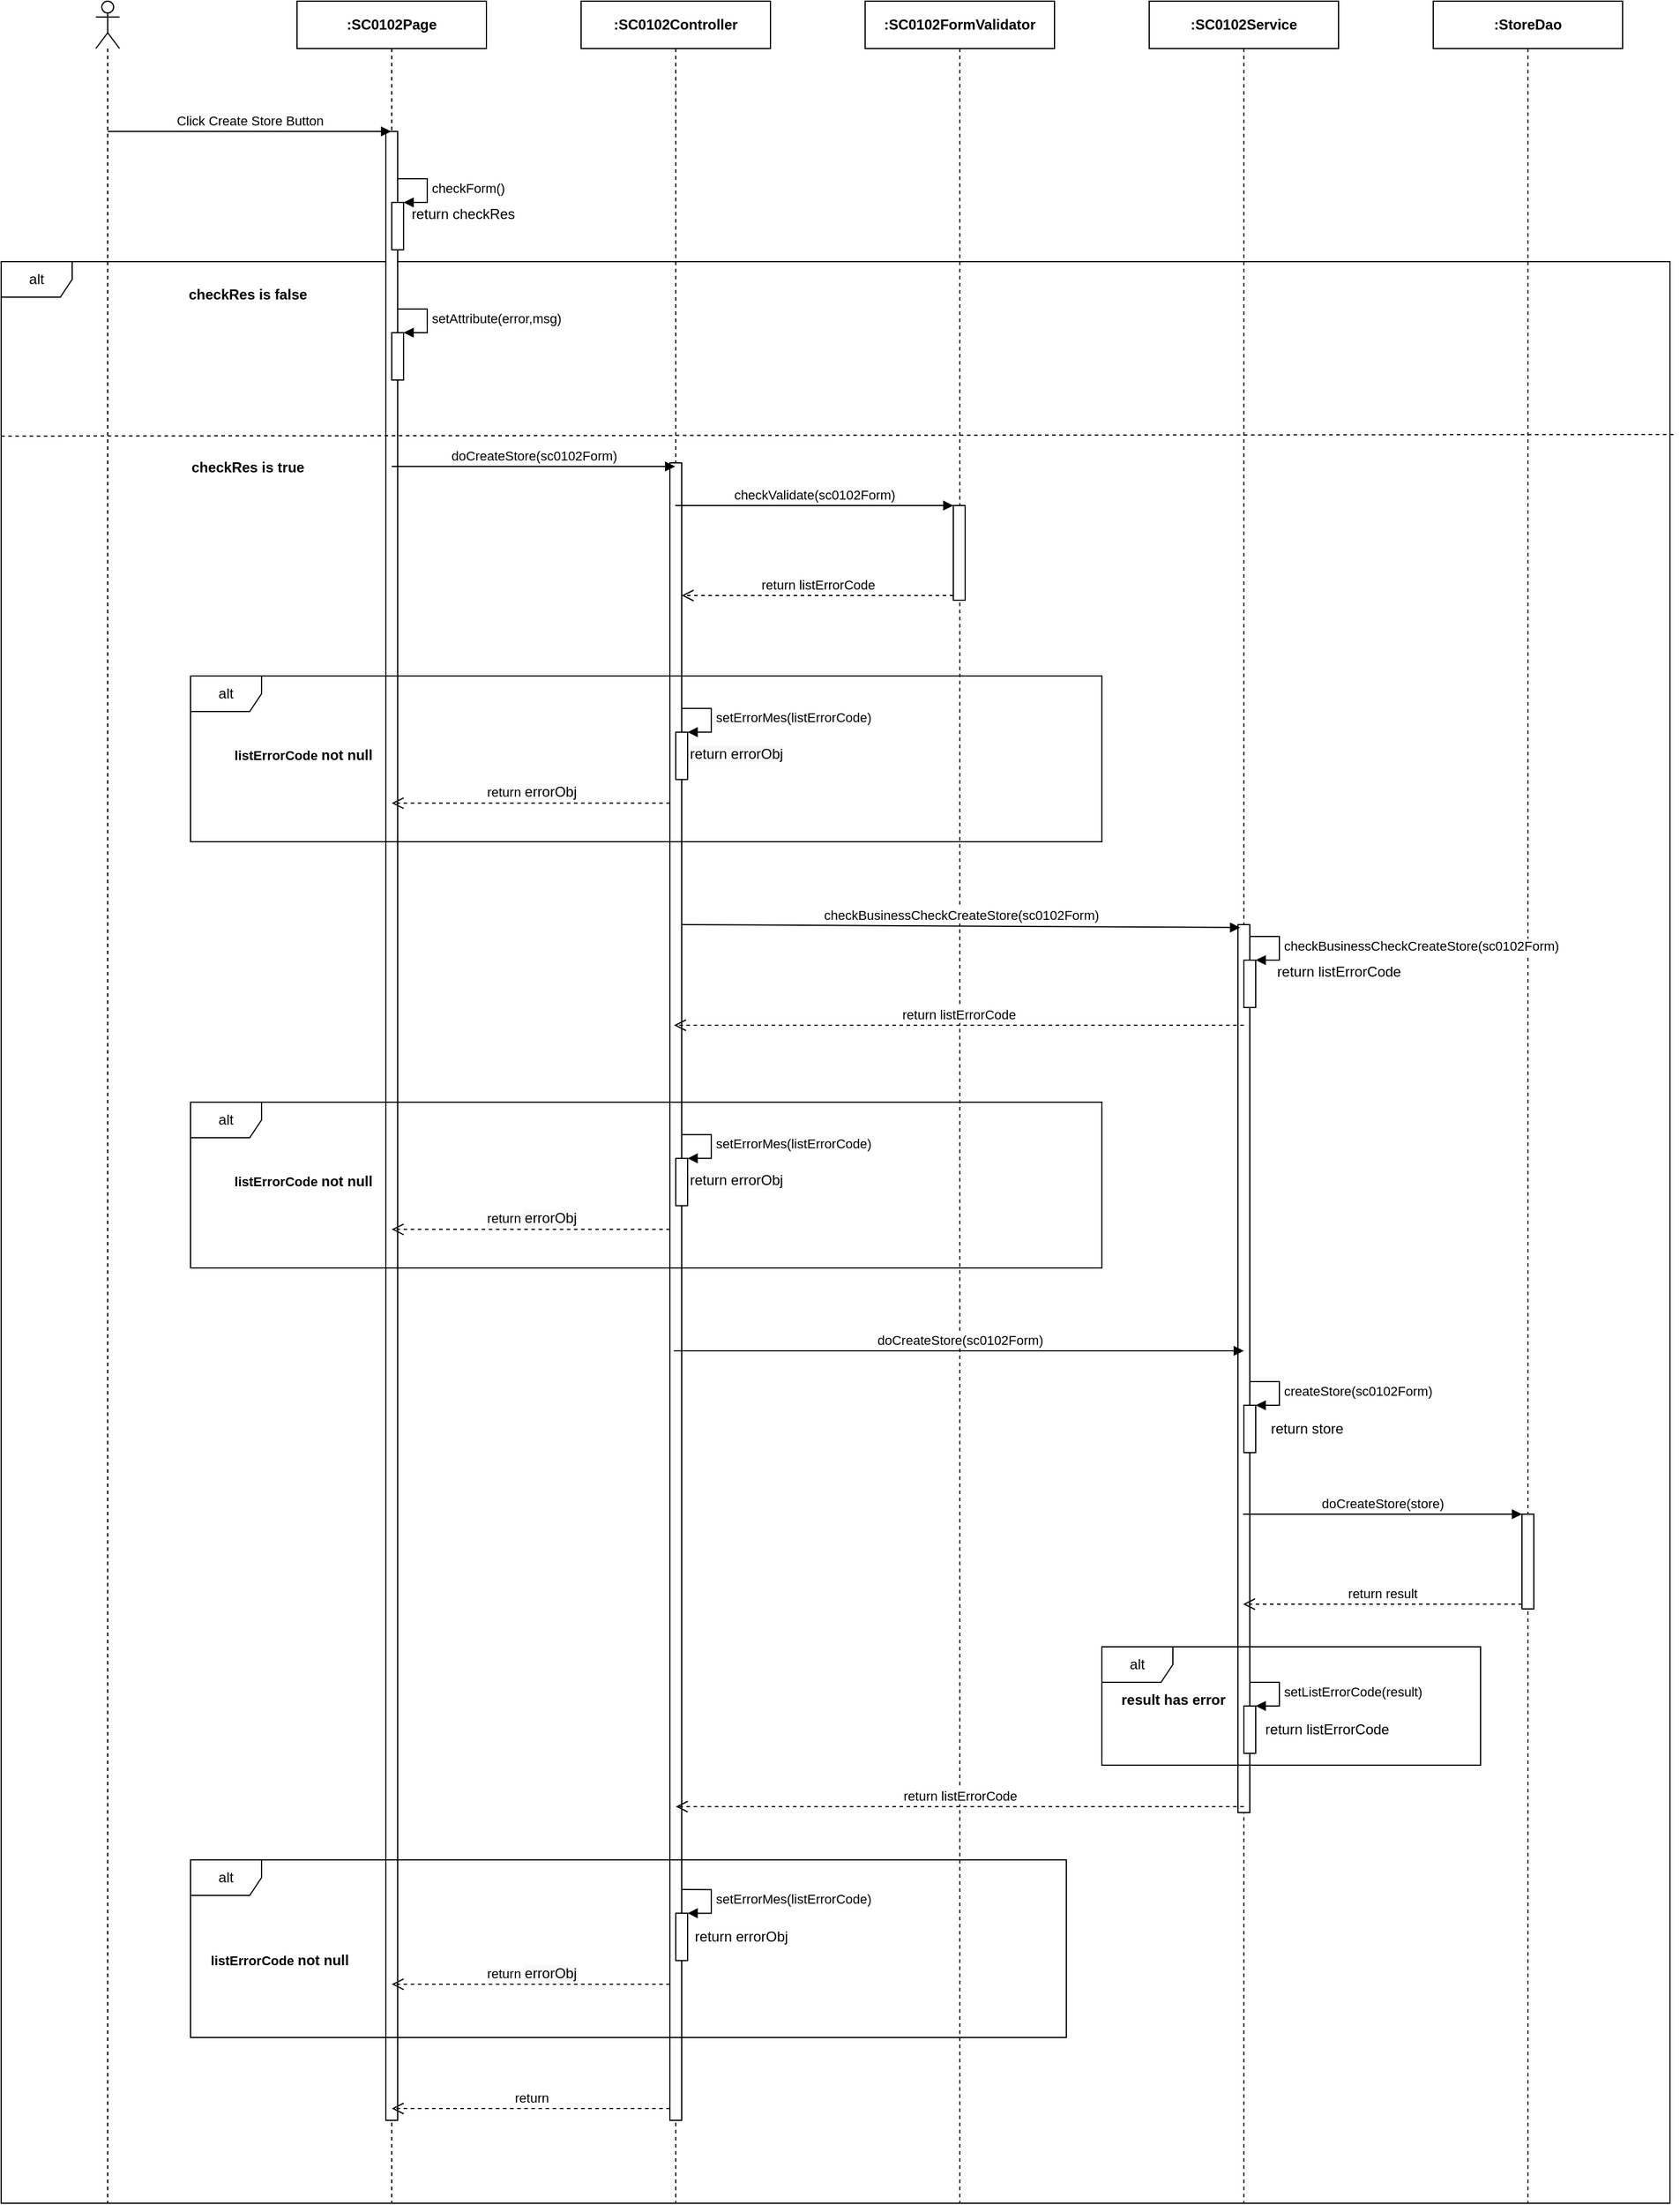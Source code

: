<mxfile version="14.4.3" type="device" pages="2"><diagram id="wABSzRqi_FVYXiAVE2oP" name="Ev02"><mxGraphModel dx="1024" dy="592" grid="1" gridSize="10" guides="1" tooltips="1" connect="1" arrows="1" fold="1" page="1" pageScale="1" pageWidth="850" pageHeight="1100" math="0" shadow="0"><root><mxCell id="gUo3uE9qeqiG01h8dQ7a-0"/><mxCell id="gUo3uE9qeqiG01h8dQ7a-1" parent="gUo3uE9qeqiG01h8dQ7a-0"/><mxCell id="SuDUeDwoGOIgecHYMLtc-0" value="alt" style="shape=umlFrame;whiteSpace=wrap;html=1;" parent="gUo3uE9qeqiG01h8dQ7a-1" vertex="1"><mxGeometry x="230" y="300" width="1410" height="1640" as="geometry"/></mxCell><mxCell id="SuDUeDwoGOIgecHYMLtc-2" value="" style="shape=umlLifeline;participant=umlActor;perimeter=lifelinePerimeter;whiteSpace=wrap;html=1;container=1;collapsible=0;recursiveResize=0;verticalAlign=top;spacingTop=36;outlineConnect=0;" parent="gUo3uE9qeqiG01h8dQ7a-1" vertex="1"><mxGeometry x="310" y="80" width="20" height="1860" as="geometry"/></mxCell><mxCell id="SuDUeDwoGOIgecHYMLtc-3" value="&lt;b&gt;:SC0102Page&lt;/b&gt;" style="shape=umlLifeline;perimeter=lifelinePerimeter;whiteSpace=wrap;html=1;container=1;collapsible=0;recursiveResize=0;outlineConnect=0;" parent="gUo3uE9qeqiG01h8dQ7a-1" vertex="1"><mxGeometry x="480" y="80" width="160" height="1860" as="geometry"/></mxCell><mxCell id="SuDUeDwoGOIgecHYMLtc-4" value="" style="html=1;points=[];perimeter=orthogonalPerimeter;" parent="SuDUeDwoGOIgecHYMLtc-3" vertex="1"><mxGeometry x="75" y="110" width="10" height="1680" as="geometry"/></mxCell><mxCell id="SuDUeDwoGOIgecHYMLtc-5" value="&lt;b&gt;:StoreDao&lt;/b&gt;" style="shape=umlLifeline;perimeter=lifelinePerimeter;whiteSpace=wrap;html=1;container=1;collapsible=0;recursiveResize=0;outlineConnect=0;" parent="gUo3uE9qeqiG01h8dQ7a-1" vertex="1"><mxGeometry x="1440" y="80" width="160" height="1860" as="geometry"/></mxCell><mxCell id="SuDUeDwoGOIgecHYMLtc-6" value="&lt;b&gt;:&lt;/b&gt;&lt;b&gt;SC0102&lt;/b&gt;&lt;b&gt;Service&lt;/b&gt;" style="shape=umlLifeline;perimeter=lifelinePerimeter;whiteSpace=wrap;html=1;container=1;collapsible=0;recursiveResize=0;outlineConnect=0;" parent="gUo3uE9qeqiG01h8dQ7a-1" vertex="1"><mxGeometry x="1200" y="80" width="160" height="1860" as="geometry"/></mxCell><mxCell id="SuDUeDwoGOIgecHYMLtc-7" value="" style="html=1;points=[];perimeter=orthogonalPerimeter;" parent="SuDUeDwoGOIgecHYMLtc-6" vertex="1"><mxGeometry x="75" y="780" width="10" height="750" as="geometry"/></mxCell><mxCell id="SuDUeDwoGOIgecHYMLtc-8" value="&lt;b&gt;:SC0102FormValidator&lt;/b&gt;" style="shape=umlLifeline;perimeter=lifelinePerimeter;whiteSpace=wrap;html=1;container=1;collapsible=0;recursiveResize=0;outlineConnect=0;" parent="gUo3uE9qeqiG01h8dQ7a-1" vertex="1"><mxGeometry x="960" y="80" width="160" height="1860" as="geometry"/></mxCell><mxCell id="SuDUeDwoGOIgecHYMLtc-9" value="&lt;b&gt;:SC0102Controller&lt;/b&gt;" style="shape=umlLifeline;perimeter=lifelinePerimeter;whiteSpace=wrap;html=1;container=1;collapsible=0;recursiveResize=0;outlineConnect=0;" parent="gUo3uE9qeqiG01h8dQ7a-1" vertex="1"><mxGeometry x="720" y="80" width="160" height="1860" as="geometry"/></mxCell><mxCell id="SuDUeDwoGOIgecHYMLtc-10" value="" style="html=1;points=[];perimeter=orthogonalPerimeter;" parent="SuDUeDwoGOIgecHYMLtc-9" vertex="1"><mxGeometry x="75" y="390" width="10" height="1400" as="geometry"/></mxCell><mxCell id="SuDUeDwoGOIgecHYMLtc-11" value="Click Create Store Button" style="html=1;verticalAlign=bottom;endArrow=block;" parent="gUo3uE9qeqiG01h8dQ7a-1" target="SuDUeDwoGOIgecHYMLtc-3" edge="1"><mxGeometry width="80" relative="1" as="geometry"><mxPoint x="320" y="190" as="sourcePoint"/><mxPoint x="400" y="190" as="targetPoint"/></mxGeometry></mxCell><mxCell id="SuDUeDwoGOIgecHYMLtc-12" value="doCreateStore(sc0102Form)" style="html=1;verticalAlign=bottom;endArrow=block;" parent="gUo3uE9qeqiG01h8dQ7a-1" edge="1"><mxGeometry width="80" relative="1" as="geometry"><mxPoint x="560" y="473.0" as="sourcePoint"/><mxPoint x="799.5" y="473.0" as="targetPoint"/></mxGeometry></mxCell><mxCell id="SuDUeDwoGOIgecHYMLtc-13" value="" style="html=1;points=[];perimeter=orthogonalPerimeter;" parent="gUo3uE9qeqiG01h8dQ7a-1" vertex="1"><mxGeometry x="1034.5" y="506" width="10" height="80" as="geometry"/></mxCell><mxCell id="SuDUeDwoGOIgecHYMLtc-14" value="checkValidate(sc0102Form)" style="html=1;verticalAlign=bottom;endArrow=block;entryX=0;entryY=0;" parent="gUo3uE9qeqiG01h8dQ7a-1" target="SuDUeDwoGOIgecHYMLtc-13" edge="1"><mxGeometry relative="1" as="geometry"><mxPoint x="799.5" y="506" as="sourcePoint"/></mxGeometry></mxCell><mxCell id="SuDUeDwoGOIgecHYMLtc-15" value="return listErrorCode" style="html=1;verticalAlign=bottom;endArrow=open;dashed=1;endSize=8;exitX=0;exitY=0.95;" parent="gUo3uE9qeqiG01h8dQ7a-1" source="SuDUeDwoGOIgecHYMLtc-13" edge="1"><mxGeometry relative="1" as="geometry"><mxPoint x="805" y="582" as="targetPoint"/></mxGeometry></mxCell><mxCell id="SuDUeDwoGOIgecHYMLtc-20" value="checkBusinessCheckCreateStore(sc0102Form)" style="html=1;verticalAlign=bottom;endArrow=block;entryX=0.188;entryY=0.015;entryDx=0;entryDy=0;entryPerimeter=0;" parent="gUo3uE9qeqiG01h8dQ7a-1" edge="1"><mxGeometry relative="1" as="geometry"><mxPoint x="805" y="860.0" as="sourcePoint"/><mxPoint x="1276.88" y="862.45" as="targetPoint"/></mxGeometry></mxCell><mxCell id="SuDUeDwoGOIgecHYMLtc-21" value="return listErrorCode" style="html=1;verticalAlign=bottom;endArrow=open;dashed=1;endSize=8;" parent="gUo3uE9qeqiG01h8dQ7a-1" edge="1"><mxGeometry relative="1" as="geometry"><mxPoint x="798.5" y="945" as="targetPoint"/><mxPoint x="1280" y="945" as="sourcePoint"/></mxGeometry></mxCell><mxCell id="SuDUeDwoGOIgecHYMLtc-27" value="doCreateStore(sc0102Form)" style="html=1;verticalAlign=bottom;endArrow=block;" parent="gUo3uE9qeqiG01h8dQ7a-1" edge="1"><mxGeometry relative="1" as="geometry"><mxPoint x="798.5" y="1220" as="sourcePoint"/><mxPoint x="1280" y="1220" as="targetPoint"/></mxGeometry></mxCell><mxCell id="SuDUeDwoGOIgecHYMLtc-29" value="" style="html=1;points=[];perimeter=orthogonalPerimeter;" parent="gUo3uE9qeqiG01h8dQ7a-1" vertex="1"><mxGeometry x="1280" y="890" width="10" height="40" as="geometry"/></mxCell><mxCell id="SuDUeDwoGOIgecHYMLtc-30" value="&lt;span style=&quot;text-align: center&quot;&gt;checkBusinessCheckCreateStore(sc0102Form)&lt;/span&gt;" style="edgeStyle=orthogonalEdgeStyle;html=1;align=left;spacingLeft=2;endArrow=block;rounded=0;entryX=1;entryY=0;" parent="gUo3uE9qeqiG01h8dQ7a-1" target="SuDUeDwoGOIgecHYMLtc-29" edge="1"><mxGeometry relative="1" as="geometry"><mxPoint x="1285" y="870" as="sourcePoint"/><Array as="points"><mxPoint x="1310" y="870"/></Array></mxGeometry></mxCell><mxCell id="SuDUeDwoGOIgecHYMLtc-31" value="return listErrorCode" style="text;html=1;align=center;verticalAlign=middle;resizable=0;points=[];autosize=1;" parent="gUo3uE9qeqiG01h8dQ7a-1" vertex="1"><mxGeometry x="1300" y="890" width="120" height="20" as="geometry"/></mxCell><mxCell id="SuDUeDwoGOIgecHYMLtc-32" value="" style="html=1;points=[];perimeter=orthogonalPerimeter;" parent="gUo3uE9qeqiG01h8dQ7a-1" vertex="1"><mxGeometry x="1280" y="1266" width="10" height="40" as="geometry"/></mxCell><mxCell id="SuDUeDwoGOIgecHYMLtc-33" value="create&lt;span style=&quot;text-align: center&quot;&gt;Store&lt;/span&gt;(&lt;span style=&quot;text-align: center&quot;&gt;sc0102Form&lt;/span&gt;)" style="edgeStyle=orthogonalEdgeStyle;html=1;align=left;spacingLeft=2;endArrow=block;rounded=0;entryX=1;entryY=0;" parent="gUo3uE9qeqiG01h8dQ7a-1" target="SuDUeDwoGOIgecHYMLtc-32" edge="1"><mxGeometry relative="1" as="geometry"><mxPoint x="1285" y="1246" as="sourcePoint"/><Array as="points"><mxPoint x="1310" y="1246"/></Array></mxGeometry></mxCell><mxCell id="SuDUeDwoGOIgecHYMLtc-34" value="return store" style="text;html=1;align=center;verticalAlign=middle;resizable=0;points=[];autosize=1;" parent="gUo3uE9qeqiG01h8dQ7a-1" vertex="1"><mxGeometry x="1293" y="1276" width="80" height="20" as="geometry"/></mxCell><mxCell id="SuDUeDwoGOIgecHYMLtc-35" value="" style="html=1;points=[];perimeter=orthogonalPerimeter;" parent="gUo3uE9qeqiG01h8dQ7a-1" vertex="1"><mxGeometry x="1515" y="1358" width="10" height="80" as="geometry"/></mxCell><mxCell id="SuDUeDwoGOIgecHYMLtc-36" value="doCreateStore(store)" style="html=1;verticalAlign=bottom;endArrow=block;entryX=0;entryY=0;" parent="gUo3uE9qeqiG01h8dQ7a-1" target="SuDUeDwoGOIgecHYMLtc-35" edge="1"><mxGeometry relative="1" as="geometry"><mxPoint x="1279.324" y="1358" as="sourcePoint"/></mxGeometry></mxCell><mxCell id="SuDUeDwoGOIgecHYMLtc-37" value="return result" style="html=1;verticalAlign=bottom;endArrow=open;dashed=1;endSize=8;exitX=0;exitY=0.95;" parent="gUo3uE9qeqiG01h8dQ7a-1" source="SuDUeDwoGOIgecHYMLtc-35" edge="1"><mxGeometry relative="1" as="geometry"><mxPoint x="1279.324" y="1434.0" as="targetPoint"/></mxGeometry></mxCell><mxCell id="SuDUeDwoGOIgecHYMLtc-38" value="return" style="html=1;verticalAlign=bottom;endArrow=open;dashed=1;endSize=8;" parent="gUo3uE9qeqiG01h8dQ7a-1" edge="1"><mxGeometry relative="1" as="geometry"><mxPoint x="795" y="1860" as="sourcePoint"/><mxPoint x="560" y="1860" as="targetPoint"/></mxGeometry></mxCell><mxCell id="SuDUeDwoGOIgecHYMLtc-39" value="" style="html=1;points=[];perimeter=orthogonalPerimeter;" parent="gUo3uE9qeqiG01h8dQ7a-1" vertex="1"><mxGeometry x="560" y="250" width="10" height="40" as="geometry"/></mxCell><mxCell id="SuDUeDwoGOIgecHYMLtc-40" value="checkForm()" style="edgeStyle=orthogonalEdgeStyle;html=1;align=left;spacingLeft=2;endArrow=block;rounded=0;entryX=1;entryY=0;" parent="gUo3uE9qeqiG01h8dQ7a-1" target="SuDUeDwoGOIgecHYMLtc-39" edge="1"><mxGeometry relative="1" as="geometry"><mxPoint x="565" y="230" as="sourcePoint"/><Array as="points"><mxPoint x="590" y="230"/></Array></mxGeometry></mxCell><mxCell id="SuDUeDwoGOIgecHYMLtc-41" value="return checkRes" style="text;html=1;align=center;verticalAlign=middle;resizable=0;points=[];autosize=1;" parent="gUo3uE9qeqiG01h8dQ7a-1" vertex="1"><mxGeometry x="570" y="250" width="100" height="20" as="geometry"/></mxCell><mxCell id="SuDUeDwoGOIgecHYMLtc-42" value="&lt;b&gt;checkRes is false&lt;/b&gt;" style="text;html=1;align=center;verticalAlign=middle;resizable=0;points=[];autosize=1;" parent="gUo3uE9qeqiG01h8dQ7a-1" vertex="1"><mxGeometry x="377.5" y="318" width="120" height="20" as="geometry"/></mxCell><mxCell id="SuDUeDwoGOIgecHYMLtc-43" value="" style="html=1;points=[];perimeter=orthogonalPerimeter;" parent="gUo3uE9qeqiG01h8dQ7a-1" vertex="1"><mxGeometry x="560" y="360" width="10" height="40" as="geometry"/></mxCell><mxCell id="SuDUeDwoGOIgecHYMLtc-44" value="setAttribute(error,msg)" style="edgeStyle=orthogonalEdgeStyle;html=1;align=left;spacingLeft=2;endArrow=block;rounded=0;entryX=1;entryY=0;" parent="gUo3uE9qeqiG01h8dQ7a-1" target="SuDUeDwoGOIgecHYMLtc-43" edge="1"><mxGeometry relative="1" as="geometry"><mxPoint x="565" y="340" as="sourcePoint"/><Array as="points"><mxPoint x="590" y="340"/></Array></mxGeometry></mxCell><mxCell id="SuDUeDwoGOIgecHYMLtc-46" value="" style="endArrow=none;dashed=1;html=1;exitX=0;exitY=0.126;exitDx=0;exitDy=0;exitPerimeter=0;entryX=1.004;entryY=0.125;entryDx=0;entryDy=0;entryPerimeter=0;" parent="gUo3uE9qeqiG01h8dQ7a-1" edge="1"><mxGeometry width="50" height="50" relative="1" as="geometry"><mxPoint x="230" y="447.36" as="sourcePoint"/><mxPoint x="1645.64" y="446" as="targetPoint"/></mxGeometry></mxCell><mxCell id="SuDUeDwoGOIgecHYMLtc-47" value="&lt;b&gt;checkRes is true&lt;/b&gt;" style="text;html=1;align=center;verticalAlign=middle;resizable=0;points=[];autosize=1;" parent="gUo3uE9qeqiG01h8dQ7a-1" vertex="1"><mxGeometry x="382.5" y="464" width="110" height="20" as="geometry"/></mxCell><mxCell id="pdRF4DDWoacb_Fa1ht26-0" value="alt" style="shape=umlFrame;whiteSpace=wrap;html=1;" parent="gUo3uE9qeqiG01h8dQ7a-1" vertex="1"><mxGeometry x="390" y="650" width="770" height="140" as="geometry"/></mxCell><mxCell id="pdRF4DDWoacb_Fa1ht26-1" value="&lt;b&gt;&lt;span style=&quot;font-size: 11px ; background-color: rgb(255 , 255 , 255)&quot;&gt;listErrorCode&amp;nbsp;&lt;/span&gt;not null&lt;/b&gt;" style="text;html=1;align=center;verticalAlign=middle;resizable=0;points=[];autosize=1;" parent="gUo3uE9qeqiG01h8dQ7a-1" vertex="1"><mxGeometry x="420" y="707.41" width="130" height="20" as="geometry"/></mxCell><mxCell id="pdRF4DDWoacb_Fa1ht26-2" value="" style="html=1;points=[];perimeter=orthogonalPerimeter;" parent="gUo3uE9qeqiG01h8dQ7a-1" vertex="1"><mxGeometry x="800" y="697.41" width="10" height="40" as="geometry"/></mxCell><mxCell id="pdRF4DDWoacb_Fa1ht26-3" value="setErrorMes(listErrorCode)" style="edgeStyle=orthogonalEdgeStyle;html=1;align=left;spacingLeft=2;endArrow=block;rounded=0;entryX=1;entryY=0;" parent="gUo3uE9qeqiG01h8dQ7a-1" target="pdRF4DDWoacb_Fa1ht26-2" edge="1"><mxGeometry relative="1" as="geometry"><mxPoint x="805" y="677.41" as="sourcePoint"/><Array as="points"><mxPoint x="830" y="677.41"/></Array></mxGeometry></mxCell><mxCell id="pdRF4DDWoacb_Fa1ht26-4" value="return&amp;nbsp;&lt;span style=&quot;font-size: 12px ; background-color: rgb(248 , 249 , 250)&quot;&gt;errorObj&lt;/span&gt;" style="html=1;verticalAlign=bottom;endArrow=open;dashed=1;endSize=8;" parent="gUo3uE9qeqiG01h8dQ7a-1" edge="1"><mxGeometry relative="1" as="geometry"><mxPoint x="795" y="757.41" as="sourcePoint"/><mxPoint x="560" y="757.41" as="targetPoint"/></mxGeometry></mxCell><mxCell id="pdRF4DDWoacb_Fa1ht26-5" value="&lt;span style=&quot;color: rgb(0, 0, 0); font-family: helvetica; font-size: 12px; font-style: normal; font-weight: 400; letter-spacing: normal; text-align: center; text-indent: 0px; text-transform: none; word-spacing: 0px; background-color: rgb(248, 249, 250); display: inline; float: none;&quot;&gt;return errorObj&lt;/span&gt;" style="text;whiteSpace=wrap;html=1;" parent="gUo3uE9qeqiG01h8dQ7a-1" vertex="1"><mxGeometry x="810" y="702.41" width="100" height="30" as="geometry"/></mxCell><mxCell id="pdRF4DDWoacb_Fa1ht26-6" value="alt" style="shape=umlFrame;whiteSpace=wrap;html=1;" parent="gUo3uE9qeqiG01h8dQ7a-1" vertex="1"><mxGeometry x="390" y="1010" width="770" height="140" as="geometry"/></mxCell><mxCell id="pdRF4DDWoacb_Fa1ht26-7" value="&lt;b&gt;&lt;span style=&quot;font-size: 11px ; background-color: rgb(255 , 255 , 255)&quot;&gt;listErrorCode&amp;nbsp;&lt;/span&gt;not null&lt;/b&gt;" style="text;html=1;align=center;verticalAlign=middle;resizable=0;points=[];autosize=1;" parent="gUo3uE9qeqiG01h8dQ7a-1" vertex="1"><mxGeometry x="420" y="1067.41" width="130" height="20" as="geometry"/></mxCell><mxCell id="pdRF4DDWoacb_Fa1ht26-8" value="" style="html=1;points=[];perimeter=orthogonalPerimeter;" parent="gUo3uE9qeqiG01h8dQ7a-1" vertex="1"><mxGeometry x="800" y="1057.41" width="10" height="40" as="geometry"/></mxCell><mxCell id="pdRF4DDWoacb_Fa1ht26-9" value="setErrorMes(listErrorCode)" style="edgeStyle=orthogonalEdgeStyle;html=1;align=left;spacingLeft=2;endArrow=block;rounded=0;entryX=1;entryY=0;" parent="gUo3uE9qeqiG01h8dQ7a-1" target="pdRF4DDWoacb_Fa1ht26-8" edge="1"><mxGeometry relative="1" as="geometry"><mxPoint x="805" y="1037.41" as="sourcePoint"/><Array as="points"><mxPoint x="830" y="1037.41"/></Array></mxGeometry></mxCell><mxCell id="pdRF4DDWoacb_Fa1ht26-10" value="return&amp;nbsp;&lt;span style=&quot;font-size: 12px ; background-color: rgb(248 , 249 , 250)&quot;&gt;errorObj&lt;/span&gt;" style="html=1;verticalAlign=bottom;endArrow=open;dashed=1;endSize=8;" parent="gUo3uE9qeqiG01h8dQ7a-1" edge="1"><mxGeometry relative="1" as="geometry"><mxPoint x="795" y="1117.41" as="sourcePoint"/><mxPoint x="560" y="1117.41" as="targetPoint"/></mxGeometry></mxCell><mxCell id="pdRF4DDWoacb_Fa1ht26-11" value="&lt;span style=&quot;color: rgb(0, 0, 0); font-family: helvetica; font-size: 12px; font-style: normal; font-weight: 400; letter-spacing: normal; text-align: center; text-indent: 0px; text-transform: none; word-spacing: 0px; background-color: rgb(248, 249, 250); display: inline; float: none;&quot;&gt;return errorObj&lt;/span&gt;" style="text;whiteSpace=wrap;html=1;" parent="gUo3uE9qeqiG01h8dQ7a-1" vertex="1"><mxGeometry x="810" y="1062.41" width="100" height="30" as="geometry"/></mxCell><mxCell id="pdRF4DDWoacb_Fa1ht26-12" value="alt" style="shape=umlFrame;whiteSpace=wrap;html=1;" parent="gUo3uE9qeqiG01h8dQ7a-1" vertex="1"><mxGeometry x="390" y="1650" width="740" height="150" as="geometry"/></mxCell><mxCell id="pdRF4DDWoacb_Fa1ht26-13" value="result has error" style="text;html=1;align=center;verticalAlign=middle;resizable=0;points=[];autosize=1;fontStyle=1" parent="gUo3uE9qeqiG01h8dQ7a-1" vertex="1"><mxGeometry x="1170" y="1505" width="100" height="20" as="geometry"/></mxCell><mxCell id="pdRF4DDWoacb_Fa1ht26-14" value="" style="html=1;points=[];perimeter=orthogonalPerimeter;" parent="gUo3uE9qeqiG01h8dQ7a-1" vertex="1"><mxGeometry x="1280" y="1520" width="10" height="40" as="geometry"/></mxCell><mxCell id="pdRF4DDWoacb_Fa1ht26-15" value="setListErrorCode(result)" style="edgeStyle=orthogonalEdgeStyle;html=1;align=left;spacingLeft=2;endArrow=block;rounded=0;entryX=1;entryY=0;" parent="gUo3uE9qeqiG01h8dQ7a-1" target="pdRF4DDWoacb_Fa1ht26-14" edge="1"><mxGeometry relative="1" as="geometry"><mxPoint x="1285" y="1500.0" as="sourcePoint"/><Array as="points"><mxPoint x="1310" y="1500"/></Array></mxGeometry></mxCell><mxCell id="pdRF4DDWoacb_Fa1ht26-16" value="return listErrorCode" style="text;html=1;align=center;verticalAlign=middle;resizable=0;points=[];autosize=1;" parent="gUo3uE9qeqiG01h8dQ7a-1" vertex="1"><mxGeometry x="1290" y="1530" width="120" height="20" as="geometry"/></mxCell><mxCell id="pdRF4DDWoacb_Fa1ht26-17" value="" style="html=1;points=[];perimeter=orthogonalPerimeter;" parent="gUo3uE9qeqiG01h8dQ7a-1" vertex="1"><mxGeometry x="800" y="1695.06" width="10" height="40" as="geometry"/></mxCell><mxCell id="pdRF4DDWoacb_Fa1ht26-18" value="setErrorMes(listErrorCode)" style="edgeStyle=orthogonalEdgeStyle;html=1;align=left;spacingLeft=2;endArrow=block;rounded=0;entryX=1;entryY=0;" parent="gUo3uE9qeqiG01h8dQ7a-1" target="pdRF4DDWoacb_Fa1ht26-17" edge="1"><mxGeometry relative="1" as="geometry"><mxPoint x="805" y="1675.06" as="sourcePoint"/><Array as="points"><mxPoint x="830" y="1675.06"/></Array></mxGeometry></mxCell><mxCell id="pdRF4DDWoacb_Fa1ht26-19" value="return&amp;nbsp;&lt;span style=&quot;font-size: 12px ; background-color: rgb(248 , 249 , 250)&quot;&gt;errorObj&lt;/span&gt;" style="html=1;verticalAlign=bottom;endArrow=open;dashed=1;endSize=8;" parent="gUo3uE9qeqiG01h8dQ7a-1" edge="1"><mxGeometry relative="1" as="geometry"><mxPoint x="795" y="1755.06" as="sourcePoint"/><mxPoint x="560" y="1755.06" as="targetPoint"/></mxGeometry></mxCell><mxCell id="pdRF4DDWoacb_Fa1ht26-20" value="return errorObj" style="text;html=1;align=center;verticalAlign=middle;resizable=0;points=[];autosize=1;" parent="gUo3uE9qeqiG01h8dQ7a-1" vertex="1"><mxGeometry x="810" y="1705.06" width="90" height="20" as="geometry"/></mxCell><mxCell id="pdRF4DDWoacb_Fa1ht26-21" value="return listErrorCode" style="html=1;verticalAlign=bottom;endArrow=open;dashed=1;endSize=8;" parent="gUo3uE9qeqiG01h8dQ7a-1" target="SuDUeDwoGOIgecHYMLtc-9" edge="1"><mxGeometry relative="1" as="geometry"><mxPoint x="1038.5" y="1605.0" as="targetPoint"/><mxPoint x="1280" y="1605.0" as="sourcePoint"/></mxGeometry></mxCell><mxCell id="pdRF4DDWoacb_Fa1ht26-22" value="&lt;b&gt;&lt;span style=&quot;font-size: 11px ; background-color: rgb(255 , 255 , 255)&quot;&gt;listErrorCode&amp;nbsp;&lt;/span&gt;not null&lt;/b&gt;" style="text;html=1;align=center;verticalAlign=middle;resizable=0;points=[];autosize=1;" parent="gUo3uE9qeqiG01h8dQ7a-1" vertex="1"><mxGeometry x="400" y="1725" width="130" height="20" as="geometry"/></mxCell><mxCell id="pdRF4DDWoacb_Fa1ht26-23" value="alt" style="shape=umlFrame;whiteSpace=wrap;html=1;" parent="gUo3uE9qeqiG01h8dQ7a-1" vertex="1"><mxGeometry x="1160" y="1470" width="320" height="100" as="geometry"/></mxCell></root></mxGraphModel></diagram><diagram id="TQ8rHWFjQe3n0q0RZPJx" name="Ev03"><mxGraphModel dx="1024" dy="592" grid="1" gridSize="10" guides="1" tooltips="1" connect="1" arrows="1" fold="1" page="1" pageScale="1" pageWidth="850" pageHeight="1100" math="0" shadow="0"><root><mxCell id="twGoQ-xRnooRtptiKPSB-0"/><mxCell id="twGoQ-xRnooRtptiKPSB-1" parent="twGoQ-xRnooRtptiKPSB-0"/><mxCell id="1V77wKN769EUh1YBRXYH-0" value="" style="shape=umlLifeline;participant=umlActor;perimeter=lifelinePerimeter;whiteSpace=wrap;html=1;container=1;collapsible=0;recursiveResize=0;verticalAlign=top;spacingTop=36;outlineConnect=0;" parent="twGoQ-xRnooRtptiKPSB-1" vertex="1"><mxGeometry x="310" y="80" width="20" height="320" as="geometry"/></mxCell><mxCell id="1V77wKN769EUh1YBRXYH-1" value="&lt;b&gt;:SC0102Page&lt;/b&gt;" style="shape=umlLifeline;perimeter=lifelinePerimeter;whiteSpace=wrap;html=1;container=1;collapsible=0;recursiveResize=0;outlineConnect=0;" parent="twGoQ-xRnooRtptiKPSB-1" vertex="1"><mxGeometry x="480" y="80" width="160" height="320" as="geometry"/></mxCell><mxCell id="1V77wKN769EUh1YBRXYH-2" value="" style="html=1;points=[];perimeter=orthogonalPerimeter;" parent="1V77wKN769EUh1YBRXYH-1" vertex="1"><mxGeometry x="75" y="110" width="10" height="90" as="geometry"/></mxCell><mxCell id="1V77wKN769EUh1YBRXYH-3" value="&lt;b&gt;:SC0100Page&lt;/b&gt;" style="shape=umlLifeline;perimeter=lifelinePerimeter;whiteSpace=wrap;html=1;container=1;collapsible=0;recursiveResize=0;outlineConnect=0;" parent="twGoQ-xRnooRtptiKPSB-1" vertex="1"><mxGeometry x="720" y="80" width="160" height="320" as="geometry"/></mxCell><mxCell id="1V77wKN769EUh1YBRXYH-4" value="Click Button Back" style="html=1;verticalAlign=bottom;endArrow=block;" parent="twGoQ-xRnooRtptiKPSB-1" target="1V77wKN769EUh1YBRXYH-1" edge="1"><mxGeometry width="80" relative="1" as="geometry"><mxPoint x="320" y="190" as="sourcePoint"/><mxPoint x="400" y="190" as="targetPoint"/></mxGeometry></mxCell><mxCell id="1V77wKN769EUh1YBRXYH-5" value="changeScreen(&quot;SC0100&quot;)" style="html=1;verticalAlign=bottom;endArrow=block;" parent="twGoQ-xRnooRtptiKPSB-1" edge="1"><mxGeometry width="80" relative="1" as="geometry"><mxPoint x="560" y="279" as="sourcePoint"/><mxPoint x="799.5" y="279" as="targetPoint"/></mxGeometry></mxCell></root></mxGraphModel></diagram></mxfile>